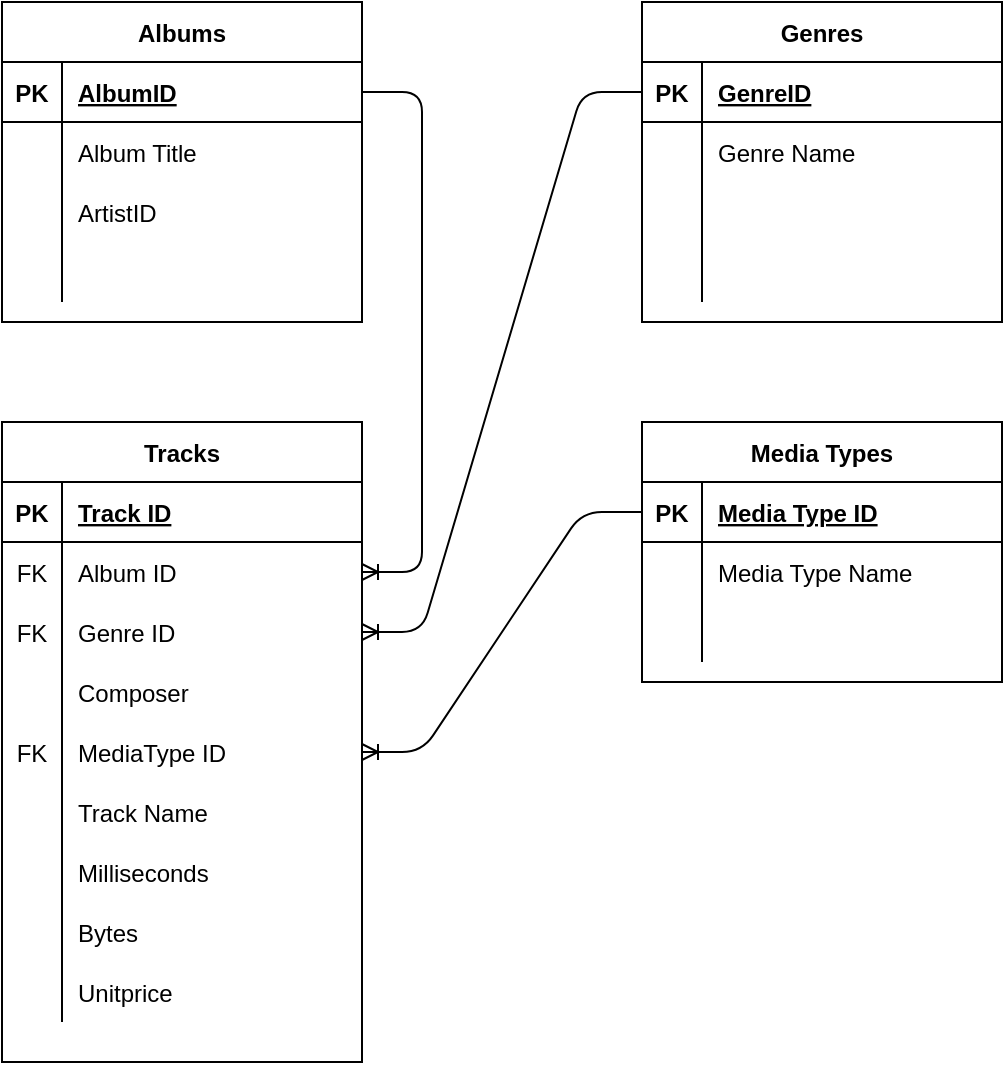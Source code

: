 <mxfile version="15.3.1"><diagram id="UK4WUI2c8xpNfV0hxmCM" name="Page-1"><mxGraphModel dx="969" dy="656" grid="1" gridSize="10" guides="1" tooltips="1" connect="1" arrows="1" fold="1" page="1" pageScale="1" pageWidth="827" pageHeight="1169" math="0" shadow="0"><root><mxCell id="0"/><mxCell id="1" parent="0"/><mxCell id="0oyOf_Ck6RoUSPYGebRF-3" value="Albums" style="shape=table;startSize=30;container=1;collapsible=1;childLayout=tableLayout;fixedRows=1;rowLines=0;fontStyle=1;align=center;resizeLast=1;" parent="1" vertex="1"><mxGeometry x="80" y="400" width="180" height="160" as="geometry"/></mxCell><mxCell id="0oyOf_Ck6RoUSPYGebRF-4" value="" style="shape=partialRectangle;collapsible=0;dropTarget=0;pointerEvents=0;fillColor=none;top=0;left=0;bottom=1;right=0;points=[[0,0.5],[1,0.5]];portConstraint=eastwest;" parent="0oyOf_Ck6RoUSPYGebRF-3" vertex="1"><mxGeometry y="30" width="180" height="30" as="geometry"/></mxCell><mxCell id="0oyOf_Ck6RoUSPYGebRF-5" value="PK" style="shape=partialRectangle;connectable=0;fillColor=none;top=0;left=0;bottom=0;right=0;fontStyle=1;overflow=hidden;" parent="0oyOf_Ck6RoUSPYGebRF-4" vertex="1"><mxGeometry width="30" height="30" as="geometry"><mxRectangle width="30" height="30" as="alternateBounds"/></mxGeometry></mxCell><mxCell id="0oyOf_Ck6RoUSPYGebRF-6" value="AlbumID" style="shape=partialRectangle;connectable=0;fillColor=none;top=0;left=0;bottom=0;right=0;align=left;spacingLeft=6;fontStyle=5;overflow=hidden;" parent="0oyOf_Ck6RoUSPYGebRF-4" vertex="1"><mxGeometry x="30" width="150" height="30" as="geometry"><mxRectangle width="150" height="30" as="alternateBounds"/></mxGeometry></mxCell><mxCell id="0oyOf_Ck6RoUSPYGebRF-7" value="" style="shape=partialRectangle;collapsible=0;dropTarget=0;pointerEvents=0;fillColor=none;top=0;left=0;bottom=0;right=0;points=[[0,0.5],[1,0.5]];portConstraint=eastwest;" parent="0oyOf_Ck6RoUSPYGebRF-3" vertex="1"><mxGeometry y="60" width="180" height="30" as="geometry"/></mxCell><mxCell id="0oyOf_Ck6RoUSPYGebRF-8" value="" style="shape=partialRectangle;connectable=0;fillColor=none;top=0;left=0;bottom=0;right=0;editable=1;overflow=hidden;" parent="0oyOf_Ck6RoUSPYGebRF-7" vertex="1"><mxGeometry width="30" height="30" as="geometry"><mxRectangle width="30" height="30" as="alternateBounds"/></mxGeometry></mxCell><mxCell id="0oyOf_Ck6RoUSPYGebRF-9" value="Album Title" style="shape=partialRectangle;connectable=0;fillColor=none;top=0;left=0;bottom=0;right=0;align=left;spacingLeft=6;overflow=hidden;" parent="0oyOf_Ck6RoUSPYGebRF-7" vertex="1"><mxGeometry x="30" width="150" height="30" as="geometry"><mxRectangle width="150" height="30" as="alternateBounds"/></mxGeometry></mxCell><mxCell id="0oyOf_Ck6RoUSPYGebRF-10" value="" style="shape=partialRectangle;collapsible=0;dropTarget=0;pointerEvents=0;fillColor=none;top=0;left=0;bottom=0;right=0;points=[[0,0.5],[1,0.5]];portConstraint=eastwest;" parent="0oyOf_Ck6RoUSPYGebRF-3" vertex="1"><mxGeometry y="90" width="180" height="30" as="geometry"/></mxCell><mxCell id="0oyOf_Ck6RoUSPYGebRF-11" value="" style="shape=partialRectangle;connectable=0;fillColor=none;top=0;left=0;bottom=0;right=0;editable=1;overflow=hidden;" parent="0oyOf_Ck6RoUSPYGebRF-10" vertex="1"><mxGeometry width="30" height="30" as="geometry"><mxRectangle width="30" height="30" as="alternateBounds"/></mxGeometry></mxCell><mxCell id="0oyOf_Ck6RoUSPYGebRF-12" value="ArtistID" style="shape=partialRectangle;connectable=0;fillColor=none;top=0;left=0;bottom=0;right=0;align=left;spacingLeft=6;overflow=hidden;" parent="0oyOf_Ck6RoUSPYGebRF-10" vertex="1"><mxGeometry x="30" width="150" height="30" as="geometry"><mxRectangle width="150" height="30" as="alternateBounds"/></mxGeometry></mxCell><mxCell id="0oyOf_Ck6RoUSPYGebRF-13" value="" style="shape=partialRectangle;collapsible=0;dropTarget=0;pointerEvents=0;fillColor=none;top=0;left=0;bottom=0;right=0;points=[[0,0.5],[1,0.5]];portConstraint=eastwest;" parent="0oyOf_Ck6RoUSPYGebRF-3" vertex="1"><mxGeometry y="120" width="180" height="30" as="geometry"/></mxCell><mxCell id="0oyOf_Ck6RoUSPYGebRF-14" value="" style="shape=partialRectangle;connectable=0;fillColor=none;top=0;left=0;bottom=0;right=0;editable=1;overflow=hidden;" parent="0oyOf_Ck6RoUSPYGebRF-13" vertex="1"><mxGeometry width="30" height="30" as="geometry"><mxRectangle width="30" height="30" as="alternateBounds"/></mxGeometry></mxCell><mxCell id="0oyOf_Ck6RoUSPYGebRF-15" value="" style="shape=partialRectangle;connectable=0;fillColor=none;top=0;left=0;bottom=0;right=0;align=left;spacingLeft=6;overflow=hidden;" parent="0oyOf_Ck6RoUSPYGebRF-13" vertex="1"><mxGeometry x="30" width="150" height="30" as="geometry"><mxRectangle width="150" height="30" as="alternateBounds"/></mxGeometry></mxCell><mxCell id="0oyOf_Ck6RoUSPYGebRF-16" value="Genres" style="shape=table;startSize=30;container=1;collapsible=1;childLayout=tableLayout;fixedRows=1;rowLines=0;fontStyle=1;align=center;resizeLast=1;" parent="1" vertex="1"><mxGeometry x="400" y="400" width="180" height="160" as="geometry"/></mxCell><mxCell id="0oyOf_Ck6RoUSPYGebRF-17" value="" style="shape=partialRectangle;collapsible=0;dropTarget=0;pointerEvents=0;fillColor=none;top=0;left=0;bottom=1;right=0;points=[[0,0.5],[1,0.5]];portConstraint=eastwest;" parent="0oyOf_Ck6RoUSPYGebRF-16" vertex="1"><mxGeometry y="30" width="180" height="30" as="geometry"/></mxCell><mxCell id="0oyOf_Ck6RoUSPYGebRF-18" value="PK" style="shape=partialRectangle;connectable=0;fillColor=none;top=0;left=0;bottom=0;right=0;fontStyle=1;overflow=hidden;" parent="0oyOf_Ck6RoUSPYGebRF-17" vertex="1"><mxGeometry width="30" height="30" as="geometry"><mxRectangle width="30" height="30" as="alternateBounds"/></mxGeometry></mxCell><mxCell id="0oyOf_Ck6RoUSPYGebRF-19" value="GenreID" style="shape=partialRectangle;connectable=0;fillColor=none;top=0;left=0;bottom=0;right=0;align=left;spacingLeft=6;fontStyle=5;overflow=hidden;" parent="0oyOf_Ck6RoUSPYGebRF-17" vertex="1"><mxGeometry x="30" width="150" height="30" as="geometry"><mxRectangle width="150" height="30" as="alternateBounds"/></mxGeometry></mxCell><mxCell id="0oyOf_Ck6RoUSPYGebRF-20" value="" style="shape=partialRectangle;collapsible=0;dropTarget=0;pointerEvents=0;fillColor=none;top=0;left=0;bottom=0;right=0;points=[[0,0.5],[1,0.5]];portConstraint=eastwest;" parent="0oyOf_Ck6RoUSPYGebRF-16" vertex="1"><mxGeometry y="60" width="180" height="30" as="geometry"/></mxCell><mxCell id="0oyOf_Ck6RoUSPYGebRF-21" value="" style="shape=partialRectangle;connectable=0;fillColor=none;top=0;left=0;bottom=0;right=0;editable=1;overflow=hidden;" parent="0oyOf_Ck6RoUSPYGebRF-20" vertex="1"><mxGeometry width="30" height="30" as="geometry"><mxRectangle width="30" height="30" as="alternateBounds"/></mxGeometry></mxCell><mxCell id="0oyOf_Ck6RoUSPYGebRF-22" value="Genre Name" style="shape=partialRectangle;connectable=0;fillColor=none;top=0;left=0;bottom=0;right=0;align=left;spacingLeft=6;overflow=hidden;" parent="0oyOf_Ck6RoUSPYGebRF-20" vertex="1"><mxGeometry x="30" width="150" height="30" as="geometry"><mxRectangle width="150" height="30" as="alternateBounds"/></mxGeometry></mxCell><mxCell id="0oyOf_Ck6RoUSPYGebRF-23" value="" style="shape=partialRectangle;collapsible=0;dropTarget=0;pointerEvents=0;fillColor=none;top=0;left=0;bottom=0;right=0;points=[[0,0.5],[1,0.5]];portConstraint=eastwest;" parent="0oyOf_Ck6RoUSPYGebRF-16" vertex="1"><mxGeometry y="90" width="180" height="30" as="geometry"/></mxCell><mxCell id="0oyOf_Ck6RoUSPYGebRF-24" value="" style="shape=partialRectangle;connectable=0;fillColor=none;top=0;left=0;bottom=0;right=0;editable=1;overflow=hidden;" parent="0oyOf_Ck6RoUSPYGebRF-23" vertex="1"><mxGeometry width="30" height="30" as="geometry"><mxRectangle width="30" height="30" as="alternateBounds"/></mxGeometry></mxCell><mxCell id="0oyOf_Ck6RoUSPYGebRF-25" value="" style="shape=partialRectangle;connectable=0;fillColor=none;top=0;left=0;bottom=0;right=0;align=left;spacingLeft=6;overflow=hidden;" parent="0oyOf_Ck6RoUSPYGebRF-23" vertex="1"><mxGeometry x="30" width="150" height="30" as="geometry"><mxRectangle width="150" height="30" as="alternateBounds"/></mxGeometry></mxCell><mxCell id="0oyOf_Ck6RoUSPYGebRF-26" value="" style="shape=partialRectangle;collapsible=0;dropTarget=0;pointerEvents=0;fillColor=none;top=0;left=0;bottom=0;right=0;points=[[0,0.5],[1,0.5]];portConstraint=eastwest;" parent="0oyOf_Ck6RoUSPYGebRF-16" vertex="1"><mxGeometry y="120" width="180" height="30" as="geometry"/></mxCell><mxCell id="0oyOf_Ck6RoUSPYGebRF-27" value="" style="shape=partialRectangle;connectable=0;fillColor=none;top=0;left=0;bottom=0;right=0;editable=1;overflow=hidden;" parent="0oyOf_Ck6RoUSPYGebRF-26" vertex="1"><mxGeometry width="30" height="30" as="geometry"><mxRectangle width="30" height="30" as="alternateBounds"/></mxGeometry></mxCell><mxCell id="0oyOf_Ck6RoUSPYGebRF-28" value="" style="shape=partialRectangle;connectable=0;fillColor=none;top=0;left=0;bottom=0;right=0;align=left;spacingLeft=6;overflow=hidden;" parent="0oyOf_Ck6RoUSPYGebRF-26" vertex="1"><mxGeometry x="30" width="150" height="30" as="geometry"><mxRectangle width="150" height="30" as="alternateBounds"/></mxGeometry></mxCell><mxCell id="0oyOf_Ck6RoUSPYGebRF-57" value="Media Types" style="shape=table;startSize=30;container=1;collapsible=1;childLayout=tableLayout;fixedRows=1;rowLines=0;fontStyle=1;align=center;resizeLast=1;" parent="1" vertex="1"><mxGeometry x="400" y="610" width="180" height="130" as="geometry"/></mxCell><mxCell id="0oyOf_Ck6RoUSPYGebRF-58" value="" style="shape=partialRectangle;collapsible=0;dropTarget=0;pointerEvents=0;fillColor=none;top=0;left=0;bottom=1;right=0;points=[[0,0.5],[1,0.5]];portConstraint=eastwest;" parent="0oyOf_Ck6RoUSPYGebRF-57" vertex="1"><mxGeometry y="30" width="180" height="30" as="geometry"/></mxCell><mxCell id="0oyOf_Ck6RoUSPYGebRF-59" value="PK" style="shape=partialRectangle;connectable=0;fillColor=none;top=0;left=0;bottom=0;right=0;fontStyle=1;overflow=hidden;" parent="0oyOf_Ck6RoUSPYGebRF-58" vertex="1"><mxGeometry width="30" height="30" as="geometry"><mxRectangle width="30" height="30" as="alternateBounds"/></mxGeometry></mxCell><mxCell id="0oyOf_Ck6RoUSPYGebRF-60" value="Media Type ID" style="shape=partialRectangle;connectable=0;fillColor=none;top=0;left=0;bottom=0;right=0;align=left;spacingLeft=6;fontStyle=5;overflow=hidden;" parent="0oyOf_Ck6RoUSPYGebRF-58" vertex="1"><mxGeometry x="30" width="150" height="30" as="geometry"><mxRectangle width="150" height="30" as="alternateBounds"/></mxGeometry></mxCell><mxCell id="0oyOf_Ck6RoUSPYGebRF-64" value="" style="shape=partialRectangle;collapsible=0;dropTarget=0;pointerEvents=0;fillColor=none;top=0;left=0;bottom=0;right=0;points=[[0,0.5],[1,0.5]];portConstraint=eastwest;" parent="0oyOf_Ck6RoUSPYGebRF-57" vertex="1"><mxGeometry y="60" width="180" height="30" as="geometry"/></mxCell><mxCell id="0oyOf_Ck6RoUSPYGebRF-65" value="" style="shape=partialRectangle;connectable=0;fillColor=none;top=0;left=0;bottom=0;right=0;editable=1;overflow=hidden;" parent="0oyOf_Ck6RoUSPYGebRF-64" vertex="1"><mxGeometry width="30" height="30" as="geometry"><mxRectangle width="30" height="30" as="alternateBounds"/></mxGeometry></mxCell><mxCell id="0oyOf_Ck6RoUSPYGebRF-66" value="Media Type Name" style="shape=partialRectangle;connectable=0;fillColor=none;top=0;left=0;bottom=0;right=0;align=left;spacingLeft=6;overflow=hidden;" parent="0oyOf_Ck6RoUSPYGebRF-64" vertex="1"><mxGeometry x="30" width="150" height="30" as="geometry"><mxRectangle width="150" height="30" as="alternateBounds"/></mxGeometry></mxCell><mxCell id="0oyOf_Ck6RoUSPYGebRF-67" value="" style="shape=partialRectangle;collapsible=0;dropTarget=0;pointerEvents=0;fillColor=none;top=0;left=0;bottom=0;right=0;points=[[0,0.5],[1,0.5]];portConstraint=eastwest;" parent="0oyOf_Ck6RoUSPYGebRF-57" vertex="1"><mxGeometry y="90" width="180" height="30" as="geometry"/></mxCell><mxCell id="0oyOf_Ck6RoUSPYGebRF-68" value="" style="shape=partialRectangle;connectable=0;fillColor=none;top=0;left=0;bottom=0;right=0;editable=1;overflow=hidden;" parent="0oyOf_Ck6RoUSPYGebRF-67" vertex="1"><mxGeometry width="30" height="30" as="geometry"><mxRectangle width="30" height="30" as="alternateBounds"/></mxGeometry></mxCell><mxCell id="0oyOf_Ck6RoUSPYGebRF-69" value="" style="shape=partialRectangle;connectable=0;fillColor=none;top=0;left=0;bottom=0;right=0;align=left;spacingLeft=6;overflow=hidden;" parent="0oyOf_Ck6RoUSPYGebRF-67" vertex="1"><mxGeometry x="30" width="150" height="30" as="geometry"><mxRectangle width="150" height="30" as="alternateBounds"/></mxGeometry></mxCell><mxCell id="0oyOf_Ck6RoUSPYGebRF-70" value="Tracks" style="shape=table;startSize=30;container=1;collapsible=1;childLayout=tableLayout;fixedRows=1;rowLines=0;fontStyle=1;align=center;resizeLast=1;" parent="1" vertex="1"><mxGeometry x="80" y="610" width="180" height="320" as="geometry"/></mxCell><mxCell id="0oyOf_Ck6RoUSPYGebRF-71" value="" style="shape=partialRectangle;collapsible=0;dropTarget=0;pointerEvents=0;fillColor=none;top=0;left=0;bottom=1;right=0;points=[[0,0.5],[1,0.5]];portConstraint=eastwest;" parent="0oyOf_Ck6RoUSPYGebRF-70" vertex="1"><mxGeometry y="30" width="180" height="30" as="geometry"/></mxCell><mxCell id="0oyOf_Ck6RoUSPYGebRF-72" value="PK" style="shape=partialRectangle;connectable=0;fillColor=none;top=0;left=0;bottom=0;right=0;fontStyle=1;overflow=hidden;" parent="0oyOf_Ck6RoUSPYGebRF-71" vertex="1"><mxGeometry width="30" height="30" as="geometry"><mxRectangle width="30" height="30" as="alternateBounds"/></mxGeometry></mxCell><mxCell id="0oyOf_Ck6RoUSPYGebRF-73" value="Track ID" style="shape=partialRectangle;connectable=0;fillColor=none;top=0;left=0;bottom=0;right=0;align=left;spacingLeft=6;fontStyle=5;overflow=hidden;" parent="0oyOf_Ck6RoUSPYGebRF-71" vertex="1"><mxGeometry x="30" width="150" height="30" as="geometry"><mxRectangle width="150" height="30" as="alternateBounds"/></mxGeometry></mxCell><mxCell id="0oyOf_Ck6RoUSPYGebRF-74" value="" style="shape=partialRectangle;collapsible=0;dropTarget=0;pointerEvents=0;fillColor=none;top=0;left=0;bottom=0;right=0;points=[[0,0.5],[1,0.5]];portConstraint=eastwest;" parent="0oyOf_Ck6RoUSPYGebRF-70" vertex="1"><mxGeometry y="60" width="180" height="30" as="geometry"/></mxCell><mxCell id="0oyOf_Ck6RoUSPYGebRF-75" value="" style="shape=partialRectangle;connectable=0;fillColor=none;top=0;left=0;bottom=0;right=0;editable=1;overflow=hidden;" parent="0oyOf_Ck6RoUSPYGebRF-74" vertex="1"><mxGeometry width="30" height="30" as="geometry"><mxRectangle width="30" height="30" as="alternateBounds"/></mxGeometry></mxCell><mxCell id="0oyOf_Ck6RoUSPYGebRF-76" value="Album ID" style="shape=partialRectangle;connectable=0;fillColor=none;top=0;left=0;bottom=0;right=0;align=left;spacingLeft=6;overflow=hidden;" parent="0oyOf_Ck6RoUSPYGebRF-74" vertex="1"><mxGeometry x="30" width="150" height="30" as="geometry"><mxRectangle width="150" height="30" as="alternateBounds"/></mxGeometry></mxCell><mxCell id="0oyOf_Ck6RoUSPYGebRF-93" value="" style="shape=partialRectangle;collapsible=0;dropTarget=0;pointerEvents=0;fillColor=none;top=0;left=0;bottom=0;right=0;points=[[0,0.5],[1,0.5]];portConstraint=eastwest;" parent="0oyOf_Ck6RoUSPYGebRF-70" vertex="1"><mxGeometry y="90" width="180" height="30" as="geometry"/></mxCell><mxCell id="0oyOf_Ck6RoUSPYGebRF-94" value="FK" style="shape=partialRectangle;connectable=0;fillColor=none;top=0;left=0;bottom=0;right=0;editable=1;overflow=hidden;" parent="0oyOf_Ck6RoUSPYGebRF-93" vertex="1"><mxGeometry width="30" height="30" as="geometry"><mxRectangle width="30" height="30" as="alternateBounds"/></mxGeometry></mxCell><mxCell id="0oyOf_Ck6RoUSPYGebRF-95" value="Genre ID" style="shape=partialRectangle;connectable=0;fillColor=none;top=0;left=0;bottom=0;right=0;align=left;spacingLeft=6;overflow=hidden;" parent="0oyOf_Ck6RoUSPYGebRF-93" vertex="1"><mxGeometry x="30" width="150" height="30" as="geometry"><mxRectangle width="150" height="30" as="alternateBounds"/></mxGeometry></mxCell><mxCell id="0oyOf_Ck6RoUSPYGebRF-77" value="" style="shape=partialRectangle;collapsible=0;dropTarget=0;pointerEvents=0;fillColor=none;top=0;left=0;bottom=0;right=0;points=[[0,0.5],[1,0.5]];portConstraint=eastwest;" parent="0oyOf_Ck6RoUSPYGebRF-70" vertex="1"><mxGeometry y="120" width="180" height="30" as="geometry"/></mxCell><mxCell id="0oyOf_Ck6RoUSPYGebRF-78" value="" style="shape=partialRectangle;connectable=0;fillColor=none;top=0;left=0;bottom=0;right=0;editable=1;overflow=hidden;" parent="0oyOf_Ck6RoUSPYGebRF-77" vertex="1"><mxGeometry width="30" height="30" as="geometry"><mxRectangle width="30" height="30" as="alternateBounds"/></mxGeometry></mxCell><mxCell id="0oyOf_Ck6RoUSPYGebRF-79" value="Composer" style="shape=partialRectangle;connectable=0;fillColor=none;top=0;left=0;bottom=0;right=0;align=left;spacingLeft=6;overflow=hidden;" parent="0oyOf_Ck6RoUSPYGebRF-77" vertex="1"><mxGeometry x="30" width="150" height="30" as="geometry"><mxRectangle width="150" height="30" as="alternateBounds"/></mxGeometry></mxCell><mxCell id="0oyOf_Ck6RoUSPYGebRF-80" value="" style="shape=partialRectangle;collapsible=0;dropTarget=0;pointerEvents=0;fillColor=none;top=0;left=0;bottom=0;right=0;points=[[0,0.5],[1,0.5]];portConstraint=eastwest;" parent="0oyOf_Ck6RoUSPYGebRF-70" vertex="1"><mxGeometry y="150" width="180" height="30" as="geometry"/></mxCell><mxCell id="0oyOf_Ck6RoUSPYGebRF-81" value="" style="shape=partialRectangle;connectable=0;fillColor=none;top=0;left=0;bottom=0;right=0;editable=1;overflow=hidden;" parent="0oyOf_Ck6RoUSPYGebRF-80" vertex="1"><mxGeometry width="30" height="30" as="geometry"><mxRectangle width="30" height="30" as="alternateBounds"/></mxGeometry></mxCell><mxCell id="0oyOf_Ck6RoUSPYGebRF-82" value="MediaType ID" style="shape=partialRectangle;connectable=0;fillColor=none;top=0;left=0;bottom=0;right=0;align=left;spacingLeft=6;overflow=hidden;" parent="0oyOf_Ck6RoUSPYGebRF-80" vertex="1"><mxGeometry x="30" width="150" height="30" as="geometry"><mxRectangle width="150" height="30" as="alternateBounds"/></mxGeometry></mxCell><mxCell id="0oyOf_Ck6RoUSPYGebRF-89" value="" style="shape=partialRectangle;collapsible=0;dropTarget=0;pointerEvents=0;fillColor=none;top=0;left=0;bottom=0;right=0;points=[[0,0.5],[1,0.5]];portConstraint=eastwest;" parent="0oyOf_Ck6RoUSPYGebRF-70" vertex="1"><mxGeometry y="180" width="180" height="30" as="geometry"/></mxCell><mxCell id="0oyOf_Ck6RoUSPYGebRF-90" value="" style="shape=partialRectangle;connectable=0;fillColor=none;top=0;left=0;bottom=0;right=0;editable=1;overflow=hidden;" parent="0oyOf_Ck6RoUSPYGebRF-89" vertex="1"><mxGeometry width="30" height="30" as="geometry"><mxRectangle width="30" height="30" as="alternateBounds"/></mxGeometry></mxCell><mxCell id="0oyOf_Ck6RoUSPYGebRF-91" value="Track Name " style="shape=partialRectangle;connectable=0;fillColor=none;top=0;left=0;bottom=0;right=0;align=left;spacingLeft=6;overflow=hidden;" parent="0oyOf_Ck6RoUSPYGebRF-89" vertex="1"><mxGeometry x="30" width="150" height="30" as="geometry"><mxRectangle width="150" height="30" as="alternateBounds"/></mxGeometry></mxCell><mxCell id="0oyOf_Ck6RoUSPYGebRF-97" value="" style="shape=partialRectangle;collapsible=0;dropTarget=0;pointerEvents=0;fillColor=none;top=0;left=0;bottom=0;right=0;points=[[0,0.5],[1,0.5]];portConstraint=eastwest;" parent="0oyOf_Ck6RoUSPYGebRF-70" vertex="1"><mxGeometry y="210" width="180" height="30" as="geometry"/></mxCell><mxCell id="0oyOf_Ck6RoUSPYGebRF-98" value="" style="shape=partialRectangle;connectable=0;fillColor=none;top=0;left=0;bottom=0;right=0;editable=1;overflow=hidden;" parent="0oyOf_Ck6RoUSPYGebRF-97" vertex="1"><mxGeometry width="30" height="30" as="geometry"><mxRectangle width="30" height="30" as="alternateBounds"/></mxGeometry></mxCell><mxCell id="0oyOf_Ck6RoUSPYGebRF-99" value="Milliseconds" style="shape=partialRectangle;connectable=0;fillColor=none;top=0;left=0;bottom=0;right=0;align=left;spacingLeft=6;overflow=hidden;" parent="0oyOf_Ck6RoUSPYGebRF-97" vertex="1"><mxGeometry x="30" width="150" height="30" as="geometry"><mxRectangle width="150" height="30" as="alternateBounds"/></mxGeometry></mxCell><mxCell id="0oyOf_Ck6RoUSPYGebRF-101" value="" style="shape=partialRectangle;collapsible=0;dropTarget=0;pointerEvents=0;fillColor=none;top=0;left=0;bottom=0;right=0;points=[[0,0.5],[1,0.5]];portConstraint=eastwest;" parent="0oyOf_Ck6RoUSPYGebRF-70" vertex="1"><mxGeometry y="240" width="180" height="30" as="geometry"/></mxCell><mxCell id="0oyOf_Ck6RoUSPYGebRF-102" value="" style="shape=partialRectangle;connectable=0;fillColor=none;top=0;left=0;bottom=0;right=0;editable=1;overflow=hidden;" parent="0oyOf_Ck6RoUSPYGebRF-101" vertex="1"><mxGeometry width="30" height="30" as="geometry"><mxRectangle width="30" height="30" as="alternateBounds"/></mxGeometry></mxCell><mxCell id="0oyOf_Ck6RoUSPYGebRF-103" value="Bytes" style="shape=partialRectangle;connectable=0;fillColor=none;top=0;left=0;bottom=0;right=0;align=left;spacingLeft=6;overflow=hidden;" parent="0oyOf_Ck6RoUSPYGebRF-101" vertex="1"><mxGeometry x="30" width="150" height="30" as="geometry"><mxRectangle width="150" height="30" as="alternateBounds"/></mxGeometry></mxCell><mxCell id="0oyOf_Ck6RoUSPYGebRF-105" value="" style="shape=partialRectangle;collapsible=0;dropTarget=0;pointerEvents=0;fillColor=none;top=0;left=0;bottom=0;right=0;points=[[0,0.5],[1,0.5]];portConstraint=eastwest;" parent="0oyOf_Ck6RoUSPYGebRF-70" vertex="1"><mxGeometry y="270" width="180" height="30" as="geometry"/></mxCell><mxCell id="0oyOf_Ck6RoUSPYGebRF-106" value="" style="shape=partialRectangle;connectable=0;fillColor=none;top=0;left=0;bottom=0;right=0;editable=1;overflow=hidden;" parent="0oyOf_Ck6RoUSPYGebRF-105" vertex="1"><mxGeometry width="30" height="30" as="geometry"><mxRectangle width="30" height="30" as="alternateBounds"/></mxGeometry></mxCell><mxCell id="0oyOf_Ck6RoUSPYGebRF-107" value="Unitprice" style="shape=partialRectangle;connectable=0;fillColor=none;top=0;left=0;bottom=0;right=0;align=left;spacingLeft=6;overflow=hidden;" parent="0oyOf_Ck6RoUSPYGebRF-105" vertex="1"><mxGeometry x="30" width="150" height="30" as="geometry"><mxRectangle width="150" height="30" as="alternateBounds"/></mxGeometry></mxCell><mxCell id="0oyOf_Ck6RoUSPYGebRF-108" value="" style="edgeStyle=entityRelationEdgeStyle;fontSize=12;html=1;endArrow=ERoneToMany;entryX=1;entryY=0.5;entryDx=0;entryDy=0;exitX=0;exitY=0.5;exitDx=0;exitDy=0;" parent="1" source="0oyOf_Ck6RoUSPYGebRF-58" target="0oyOf_Ck6RoUSPYGebRF-80" edge="1"><mxGeometry width="100" height="100" relative="1" as="geometry"><mxPoint x="380" y="670" as="sourcePoint"/><mxPoint x="390" y="650" as="targetPoint"/></mxGeometry></mxCell><mxCell id="0oyOf_Ck6RoUSPYGebRF-109" value="" style="edgeStyle=entityRelationEdgeStyle;fontSize=12;html=1;endArrow=ERoneToMany;exitX=1;exitY=0.5;exitDx=0;exitDy=0;entryX=1;entryY=0.5;entryDx=0;entryDy=0;" parent="1" source="0oyOf_Ck6RoUSPYGebRF-4" target="0oyOf_Ck6RoUSPYGebRF-74" edge="1"><mxGeometry width="100" height="100" relative="1" as="geometry"><mxPoint x="290" y="750" as="sourcePoint"/><mxPoint x="350" y="480" as="targetPoint"/></mxGeometry></mxCell><mxCell id="0oyOf_Ck6RoUSPYGebRF-110" value="" style="edgeStyle=entityRelationEdgeStyle;fontSize=12;html=1;endArrow=ERoneToMany;exitX=0;exitY=0.5;exitDx=0;exitDy=0;entryX=1;entryY=0.5;entryDx=0;entryDy=0;" parent="1" source="0oyOf_Ck6RoUSPYGebRF-17" target="0oyOf_Ck6RoUSPYGebRF-93" edge="1"><mxGeometry width="100" height="100" relative="1" as="geometry"><mxPoint x="290" y="730" as="sourcePoint"/><mxPoint x="390" y="630" as="targetPoint"/></mxGeometry></mxCell><mxCell id="0oyOf_Ck6RoUSPYGebRF-111" value="FK" style="shape=partialRectangle;connectable=0;fillColor=none;top=0;left=0;bottom=0;right=0;editable=1;overflow=hidden;" parent="1" vertex="1"><mxGeometry x="80" y="670" width="30" height="30" as="geometry"><mxRectangle width="30" height="30" as="alternateBounds"/></mxGeometry></mxCell><mxCell id="0oyOf_Ck6RoUSPYGebRF-112" value="FK" style="shape=partialRectangle;connectable=0;fillColor=none;top=0;left=0;bottom=0;right=0;editable=1;overflow=hidden;" parent="1" vertex="1"><mxGeometry x="80" y="760" width="30" height="30" as="geometry"><mxRectangle width="30" height="30" as="alternateBounds"/></mxGeometry></mxCell></root></mxGraphModel></diagram></mxfile>